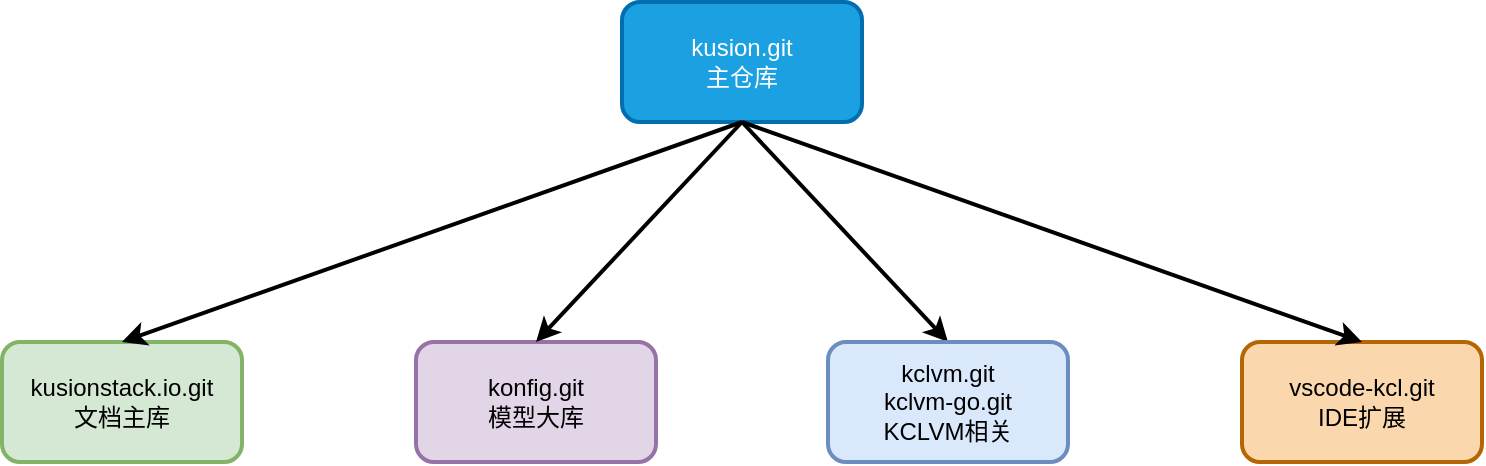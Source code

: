 <mxfile version="14.9.6" type="device"><diagram id="B8-tpyZa-beBFCcC5AaC" name="第 1 页"><mxGraphModel dx="1719" dy="1841" grid="1" gridSize="10" guides="1" tooltips="1" connect="1" arrows="1" fold="1" page="1" pageScale="1" pageWidth="827" pageHeight="1169" math="0" shadow="0"><root><mxCell id="0"/><mxCell id="1" parent="0"/><mxCell id="XIu2sxjIP9zPH9Uf-73c-1" value="kusion.git&lt;br&gt;主仓库" style="rounded=1;whiteSpace=wrap;html=1;strokeWidth=2;fillColor=#1ba1e2;strokeColor=#006EAF;fontColor=#ffffff;" parent="1" vertex="1"><mxGeometry x="-300" y="-500" width="120" height="60" as="geometry"/></mxCell><mxCell id="XIu2sxjIP9zPH9Uf-73c-6" value="kusionstack.io.git&lt;br&gt;文档主库" style="rounded=1;whiteSpace=wrap;html=1;strokeWidth=2;fillColor=#d5e8d4;strokeColor=#82b366;" parent="1" vertex="1"><mxGeometry x="-610" y="-330" width="120" height="60" as="geometry"/></mxCell><mxCell id="XIu2sxjIP9zPH9Uf-73c-7" value="konfig.git&lt;br&gt;模型大库" style="rounded=1;whiteSpace=wrap;html=1;strokeWidth=2;fillColor=#e1d5e7;strokeColor=#9673a6;" parent="1" vertex="1"><mxGeometry x="-403" y="-330" width="120" height="60" as="geometry"/></mxCell><mxCell id="XIu2sxjIP9zPH9Uf-73c-10" value="" style="endArrow=classic;html=1;strokeWidth=2;exitX=0.5;exitY=1;exitDx=0;exitDy=0;entryX=0.5;entryY=0;entryDx=0;entryDy=0;" parent="1" source="XIu2sxjIP9zPH9Uf-73c-1" target="XIu2sxjIP9zPH9Uf-73c-7" edge="1"><mxGeometry width="50" height="50" relative="1" as="geometry"><mxPoint x="-120" y="-210" as="sourcePoint"/><mxPoint x="-70" y="-260" as="targetPoint"/></mxGeometry></mxCell><mxCell id="XIu2sxjIP9zPH9Uf-73c-11" value="" style="endArrow=classic;html=1;strokeWidth=2;entryX=0.5;entryY=0;entryDx=0;entryDy=0;exitX=0.5;exitY=1;exitDx=0;exitDy=0;" parent="1" source="XIu2sxjIP9zPH9Uf-73c-1" target="XIu2sxjIP9zPH9Uf-73c-6" edge="1"><mxGeometry width="50" height="50" relative="1" as="geometry"><mxPoint x="-220" y="-410" as="sourcePoint"/><mxPoint x="-410" y="-320" as="targetPoint"/></mxGeometry></mxCell><mxCell id="XIu2sxjIP9zPH9Uf-73c-12" value="" style="endArrow=classic;html=1;strokeWidth=2;exitX=0.5;exitY=1;exitDx=0;exitDy=0;entryX=0.5;entryY=0;entryDx=0;entryDy=0;" parent="1" source="XIu2sxjIP9zPH9Uf-73c-1" target="RYwZ6s-2F_SgO7sVhd0C-1" edge="1"><mxGeometry width="50" height="50" relative="1" as="geometry"><mxPoint x="-200" y="-390" as="sourcePoint"/><mxPoint x="-220" y="-330" as="targetPoint"/></mxGeometry></mxCell><mxCell id="XIu2sxjIP9zPH9Uf-73c-34" value="vscode-kcl.git&lt;br&gt;IDE扩展" style="rounded=1;whiteSpace=wrap;html=1;strokeWidth=2;fillColor=#fad7ac;strokeColor=#b46504;" parent="1" vertex="1"><mxGeometry x="10" y="-330" width="120" height="60" as="geometry"/></mxCell><mxCell id="RYwZ6s-2F_SgO7sVhd0C-1" value="kclvm.git&lt;br&gt;kclvm-go.git&lt;br&gt;KCLVM相关" style="rounded=1;whiteSpace=wrap;html=1;strokeWidth=2;fillColor=#dae8fc;strokeColor=#6c8ebf;" parent="1" vertex="1"><mxGeometry x="-197" y="-330" width="120" height="60" as="geometry"/></mxCell><mxCell id="RYwZ6s-2F_SgO7sVhd0C-2" value="" style="endArrow=classic;html=1;strokeWidth=2;exitX=0.5;exitY=1;exitDx=0;exitDy=0;entryX=0.5;entryY=0;entryDx=0;entryDy=0;" parent="1" source="XIu2sxjIP9zPH9Uf-73c-1" target="XIu2sxjIP9zPH9Uf-73c-34" edge="1"><mxGeometry width="50" height="50" relative="1" as="geometry"><mxPoint x="-230" y="-430" as="sourcePoint"/><mxPoint x="-127" y="-320" as="targetPoint"/></mxGeometry></mxCell></root></mxGraphModel></diagram></mxfile>